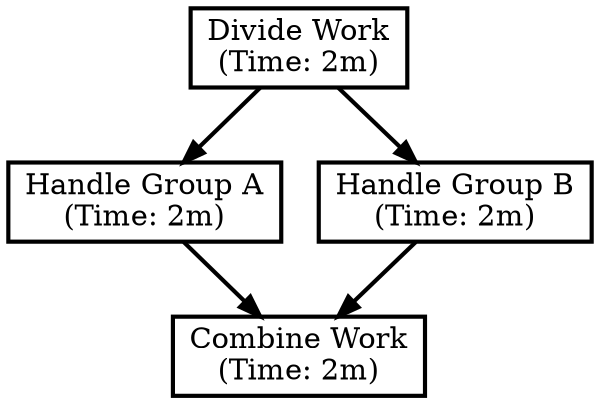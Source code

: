 digraph G { 
  0 [shape=box,penwidth=2,label="Combine Work\n(Time: 2m)"];
  1 [shape=box,penwidth=2,label="Divide Work\n(Time: 2m)"];
  2 [shape=box,penwidth=2,label="Handle Group A\n(Time: 2m)"];
  3 [shape=box,penwidth=2,label="Handle Group B\n(Time: 2m)"];
  2 -> 0 [style=bold]
  3 -> 0 [style=bold]
  1 -> 2 [style=bold]
  1 -> 3 [style=bold]
}